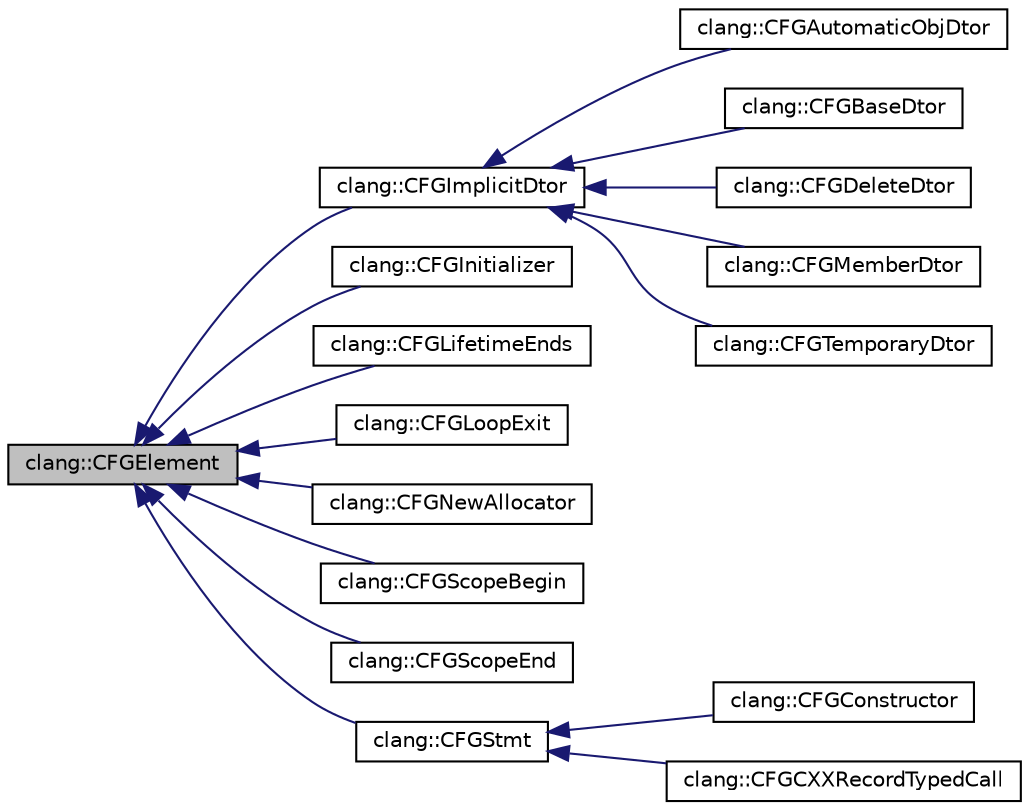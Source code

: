 digraph "clang::CFGElement"
{
 // LATEX_PDF_SIZE
  bgcolor="transparent";
  edge [fontname="Helvetica",fontsize="10",labelfontname="Helvetica",labelfontsize="10"];
  node [fontname="Helvetica",fontsize="10",shape=record];
  rankdir="LR";
  Node1 [label="clang::CFGElement",height=0.2,width=0.4,color="black", fillcolor="grey75", style="filled", fontcolor="black",tooltip="Represents a top-level expression in a basic block."];
  Node1 -> Node2 [dir="back",color="midnightblue",fontsize="10",style="solid",fontname="Helvetica"];
  Node2 [label="clang::CFGImplicitDtor",height=0.2,width=0.4,color="black",URL="$classclang_1_1CFGImplicitDtor.html",tooltip="Represents C++ object destructor implicitly generated by compiler on various occasions."];
  Node2 -> Node3 [dir="back",color="midnightblue",fontsize="10",style="solid",fontname="Helvetica"];
  Node3 [label="clang::CFGAutomaticObjDtor",height=0.2,width=0.4,color="black",URL="$classclang_1_1CFGAutomaticObjDtor.html",tooltip="Represents C++ object destructor implicitly generated for automatic object or temporary bound to cons..."];
  Node2 -> Node4 [dir="back",color="midnightblue",fontsize="10",style="solid",fontname="Helvetica"];
  Node4 [label="clang::CFGBaseDtor",height=0.2,width=0.4,color="black",URL="$classclang_1_1CFGBaseDtor.html",tooltip="Represents C++ object destructor implicitly generated for base object in destructor."];
  Node2 -> Node5 [dir="back",color="midnightblue",fontsize="10",style="solid",fontname="Helvetica"];
  Node5 [label="clang::CFGDeleteDtor",height=0.2,width=0.4,color="black",URL="$classclang_1_1CFGDeleteDtor.html",tooltip="Represents C++ object destructor generated from a call to delete."];
  Node2 -> Node6 [dir="back",color="midnightblue",fontsize="10",style="solid",fontname="Helvetica"];
  Node6 [label="clang::CFGMemberDtor",height=0.2,width=0.4,color="black",URL="$classclang_1_1CFGMemberDtor.html",tooltip="Represents C++ object destructor implicitly generated for member object in destructor."];
  Node2 -> Node7 [dir="back",color="midnightblue",fontsize="10",style="solid",fontname="Helvetica"];
  Node7 [label="clang::CFGTemporaryDtor",height=0.2,width=0.4,color="black",URL="$classclang_1_1CFGTemporaryDtor.html",tooltip="Represents C++ object destructor implicitly generated at the end of full expression for temporary obj..."];
  Node1 -> Node8 [dir="back",color="midnightblue",fontsize="10",style="solid",fontname="Helvetica"];
  Node8 [label="clang::CFGInitializer",height=0.2,width=0.4,color="black",URL="$classclang_1_1CFGInitializer.html",tooltip="Represents C++ base or member initializer from constructor's initialization list."];
  Node1 -> Node9 [dir="back",color="midnightblue",fontsize="10",style="solid",fontname="Helvetica"];
  Node9 [label="clang::CFGLifetimeEnds",height=0.2,width=0.4,color="black",URL="$classclang_1_1CFGLifetimeEnds.html",tooltip="Represents the point where the lifetime of an automatic object ends."];
  Node1 -> Node10 [dir="back",color="midnightblue",fontsize="10",style="solid",fontname="Helvetica"];
  Node10 [label="clang::CFGLoopExit",height=0.2,width=0.4,color="black",URL="$classclang_1_1CFGLoopExit.html",tooltip="Represents the point where a loop ends."];
  Node1 -> Node11 [dir="back",color="midnightblue",fontsize="10",style="solid",fontname="Helvetica"];
  Node11 [label="clang::CFGNewAllocator",height=0.2,width=0.4,color="black",URL="$classclang_1_1CFGNewAllocator.html",tooltip="Represents C++ allocator call."];
  Node1 -> Node12 [dir="back",color="midnightblue",fontsize="10",style="solid",fontname="Helvetica"];
  Node12 [label="clang::CFGScopeBegin",height=0.2,width=0.4,color="black",URL="$classclang_1_1CFGScopeBegin.html",tooltip="Represents beginning of a scope implicitly generated by the compiler on encountering a CompoundStmt."];
  Node1 -> Node13 [dir="back",color="midnightblue",fontsize="10",style="solid",fontname="Helvetica"];
  Node13 [label="clang::CFGScopeEnd",height=0.2,width=0.4,color="black",URL="$classclang_1_1CFGScopeEnd.html",tooltip="Represents end of a scope implicitly generated by the compiler after the last Stmt in a CompoundStmt'..."];
  Node1 -> Node14 [dir="back",color="midnightblue",fontsize="10",style="solid",fontname="Helvetica"];
  Node14 [label="clang::CFGStmt",height=0.2,width=0.4,color="black",URL="$classclang_1_1CFGStmt.html",tooltip=" "];
  Node14 -> Node15 [dir="back",color="midnightblue",fontsize="10",style="solid",fontname="Helvetica"];
  Node15 [label="clang::CFGConstructor",height=0.2,width=0.4,color="black",URL="$classclang_1_1CFGConstructor.html",tooltip="Represents C++ constructor call."];
  Node14 -> Node16 [dir="back",color="midnightblue",fontsize="10",style="solid",fontname="Helvetica"];
  Node16 [label="clang::CFGCXXRecordTypedCall",height=0.2,width=0.4,color="black",URL="$classclang_1_1CFGCXXRecordTypedCall.html",tooltip="Represents a function call that returns a C++ object by value."];
}
